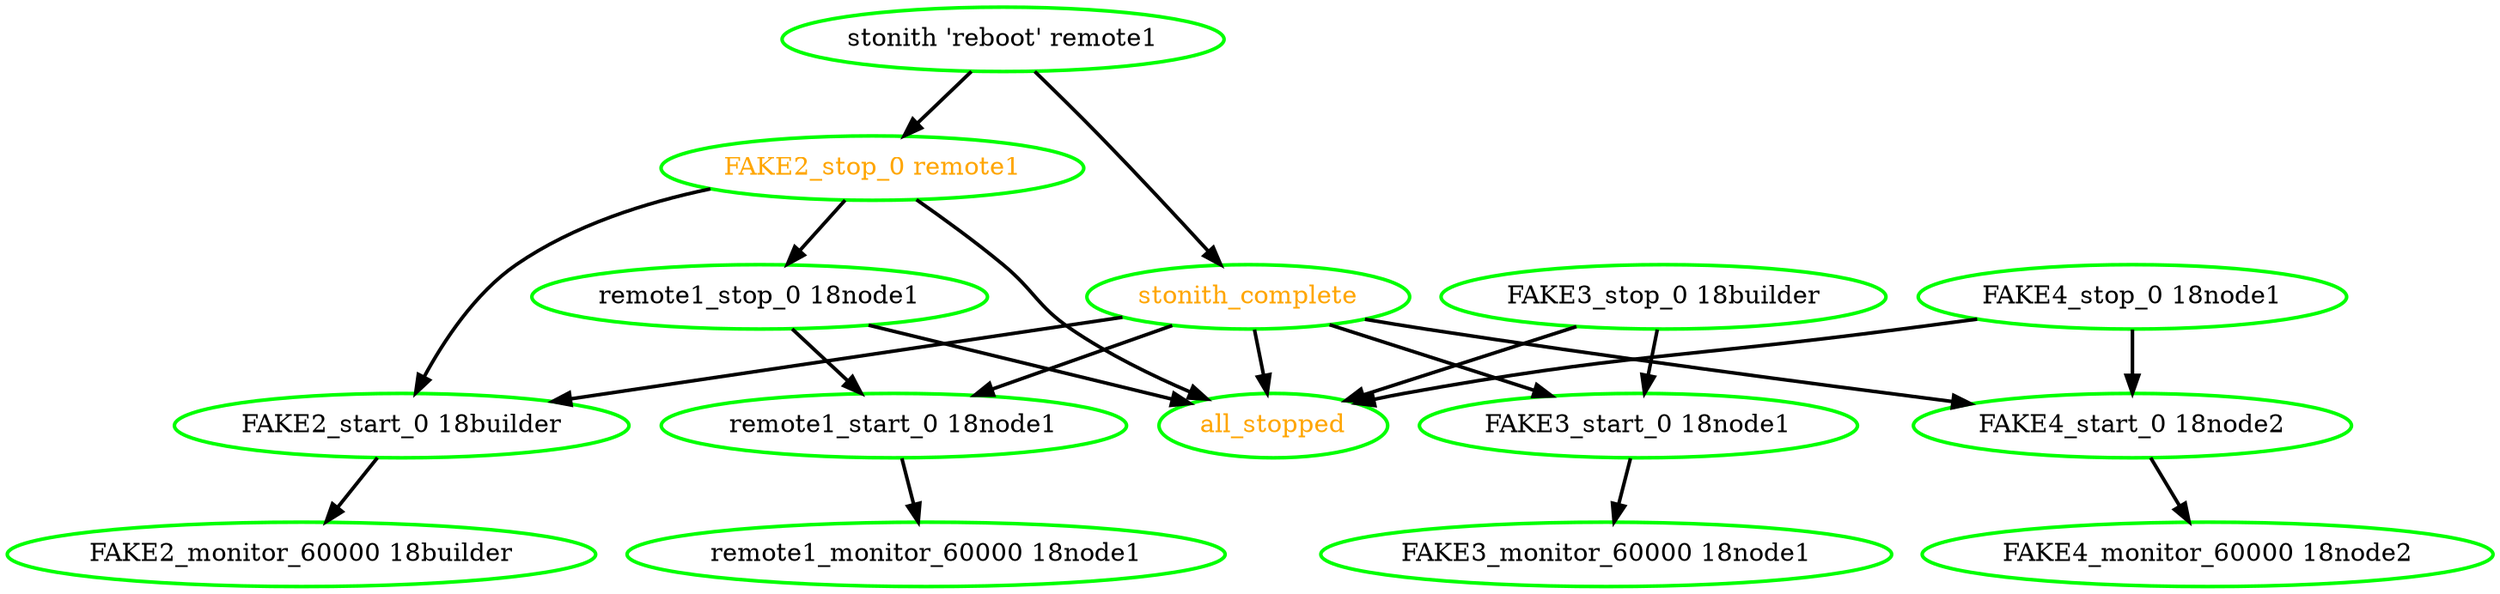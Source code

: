  digraph "g" {
"FAKE2_monitor_60000 18builder" [ style=bold color="green" fontcolor="black"]
"FAKE2_start_0 18builder" -> "FAKE2_monitor_60000 18builder" [ style = bold]
"FAKE2_start_0 18builder" [ style=bold color="green" fontcolor="black"]
"FAKE2_stop_0 remote1" -> "FAKE2_start_0 18builder" [ style = bold]
"FAKE2_stop_0 remote1" -> "all_stopped" [ style = bold]
"FAKE2_stop_0 remote1" -> "remote1_stop_0 18node1" [ style = bold]
"FAKE2_stop_0 remote1" [ style=bold color="green" fontcolor="orange"]
"FAKE3_monitor_60000 18node1" [ style=bold color="green" fontcolor="black"]
"FAKE3_start_0 18node1" -> "FAKE3_monitor_60000 18node1" [ style = bold]
"FAKE3_start_0 18node1" [ style=bold color="green" fontcolor="black"]
"FAKE3_stop_0 18builder" -> "FAKE3_start_0 18node1" [ style = bold]
"FAKE3_stop_0 18builder" -> "all_stopped" [ style = bold]
"FAKE3_stop_0 18builder" [ style=bold color="green" fontcolor="black"]
"FAKE4_monitor_60000 18node2" [ style=bold color="green" fontcolor="black"]
"FAKE4_start_0 18node2" -> "FAKE4_monitor_60000 18node2" [ style = bold]
"FAKE4_start_0 18node2" [ style=bold color="green" fontcolor="black"]
"FAKE4_stop_0 18node1" -> "FAKE4_start_0 18node2" [ style = bold]
"FAKE4_stop_0 18node1" -> "all_stopped" [ style = bold]
"FAKE4_stop_0 18node1" [ style=bold color="green" fontcolor="black"]
"all_stopped" [ style=bold color="green" fontcolor="orange"]
"remote1_monitor_60000 18node1" [ style=bold color="green" fontcolor="black"]
"remote1_start_0 18node1" -> "remote1_monitor_60000 18node1" [ style = bold]
"remote1_start_0 18node1" [ style=bold color="green" fontcolor="black"]
"remote1_stop_0 18node1" -> "all_stopped" [ style = bold]
"remote1_stop_0 18node1" -> "remote1_start_0 18node1" [ style = bold]
"remote1_stop_0 18node1" [ style=bold color="green" fontcolor="black"]
"stonith 'reboot' remote1" -> "FAKE2_stop_0 remote1" [ style = bold]
"stonith 'reboot' remote1" -> "stonith_complete" [ style = bold]
"stonith 'reboot' remote1" [ style=bold color="green" fontcolor="black"]
"stonith_complete" -> "FAKE2_start_0 18builder" [ style = bold]
"stonith_complete" -> "FAKE3_start_0 18node1" [ style = bold]
"stonith_complete" -> "FAKE4_start_0 18node2" [ style = bold]
"stonith_complete" -> "all_stopped" [ style = bold]
"stonith_complete" -> "remote1_start_0 18node1" [ style = bold]
"stonith_complete" [ style=bold color="green" fontcolor="orange"]
}
